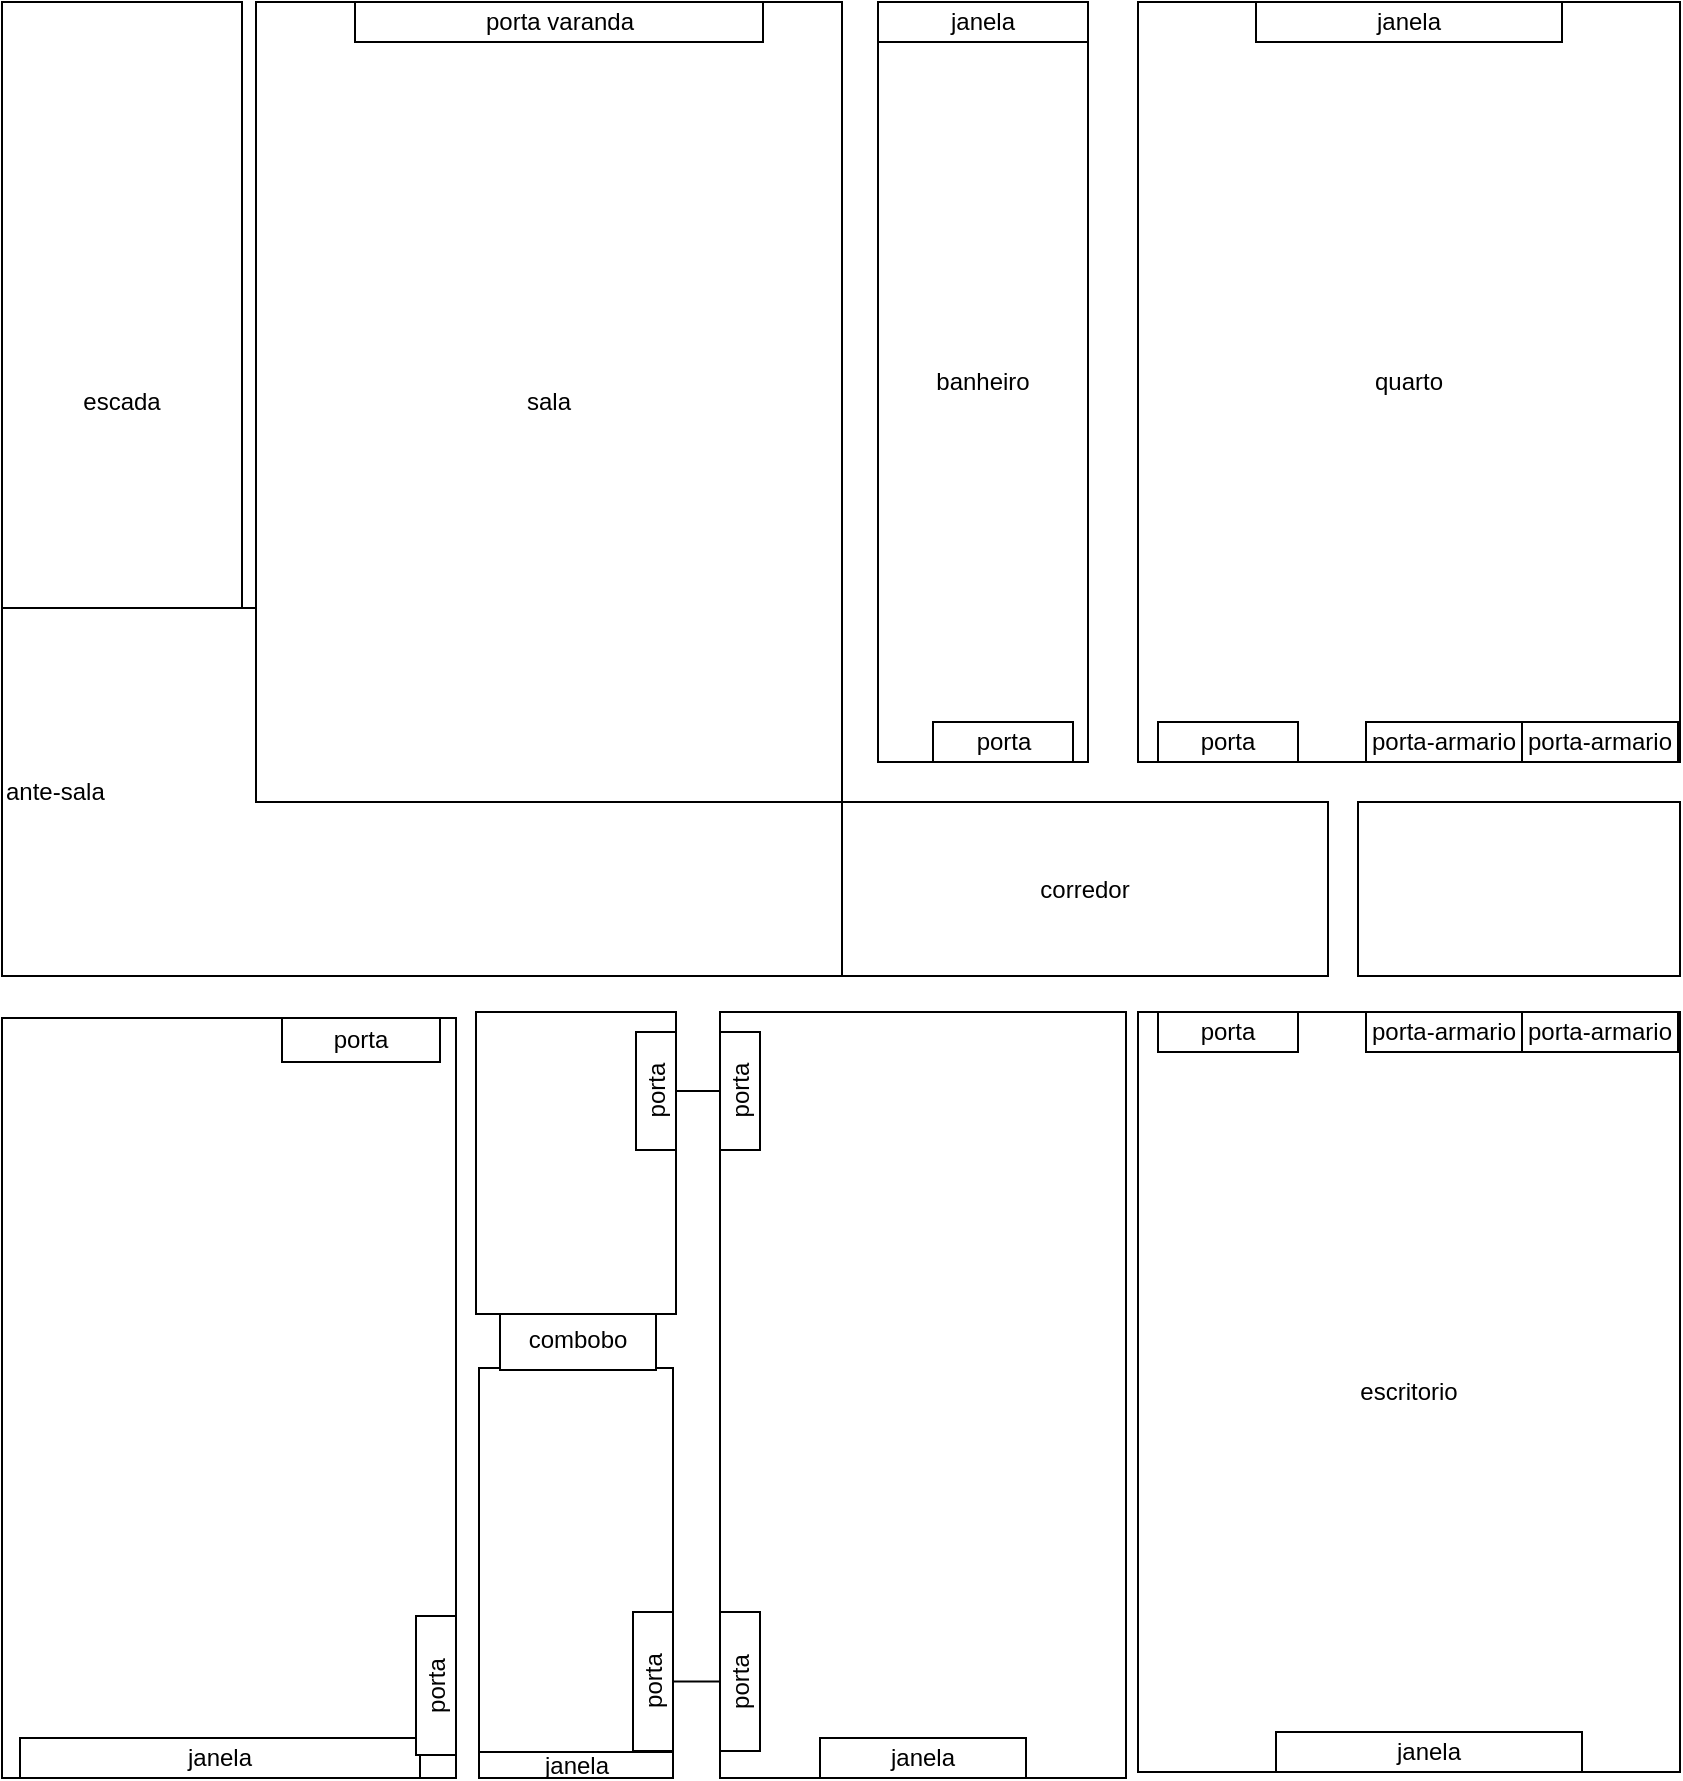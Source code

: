 <mxfile version="27.2.0">
  <diagram name="Page-1" id="pMJWw3qVR2ZbcXCTHjTr">
    <mxGraphModel dx="199" dy="650" grid="1" gridSize="10" guides="1" tooltips="1" connect="1" arrows="1" fold="1" page="1" pageScale="1" pageWidth="850" pageHeight="1100" math="0" shadow="0">
      <root>
        <mxCell id="0" />
        <mxCell id="1" parent="0" />
        <mxCell id="Mxg1EHV_bpKlTt031tF5-73" value="" style="rounded=0;whiteSpace=wrap;html=1;movable=1;resizable=1;rotatable=1;deletable=1;editable=1;locked=0;connectable=1;" vertex="1" parent="1">
          <mxGeometry x="1558" y="440" width="161" height="87" as="geometry" />
        </mxCell>
        <mxCell id="Mxg1EHV_bpKlTt031tF5-74" value="corredor" style="rounded=0;whiteSpace=wrap;html=1;" vertex="1" parent="1">
          <mxGeometry x="1300" y="440" width="243" height="87" as="geometry" />
        </mxCell>
        <mxCell id="Mxg1EHV_bpKlTt031tF5-75" value="" style="group" vertex="1" connectable="0" parent="1">
          <mxGeometry x="1318" y="40" width="105" height="380" as="geometry" />
        </mxCell>
        <mxCell id="Mxg1EHV_bpKlTt031tF5-76" value="banheiro" style="rounded=0;whiteSpace=wrap;html=1;movable=1;resizable=1;rotatable=1;deletable=1;editable=1;locked=0;connectable=1;" vertex="1" parent="Mxg1EHV_bpKlTt031tF5-75">
          <mxGeometry width="105" height="380" as="geometry" />
        </mxCell>
        <mxCell id="Mxg1EHV_bpKlTt031tF5-77" value="janela" style="rounded=0;whiteSpace=wrap;html=1;movable=1;resizable=1;rotatable=1;deletable=1;editable=1;locked=0;connectable=1;" vertex="1" parent="Mxg1EHV_bpKlTt031tF5-75">
          <mxGeometry width="105" height="20" as="geometry" />
        </mxCell>
        <mxCell id="Mxg1EHV_bpKlTt031tF5-78" value="porta" style="rounded=0;whiteSpace=wrap;html=1;movable=1;resizable=1;rotatable=1;deletable=1;editable=1;locked=0;connectable=1;" vertex="1" parent="Mxg1EHV_bpKlTt031tF5-75">
          <mxGeometry x="27.5" y="360" width="70" height="20" as="geometry" />
        </mxCell>
        <mxCell id="Mxg1EHV_bpKlTt031tF5-79" value="" style="group" vertex="1" connectable="0" parent="1">
          <mxGeometry x="1448" y="545" width="271" height="380" as="geometry" />
        </mxCell>
        <mxCell id="Mxg1EHV_bpKlTt031tF5-80" value="escritorio" style="rounded=0;whiteSpace=wrap;html=1;movable=1;resizable=1;rotatable=1;deletable=1;editable=1;locked=0;connectable=1;" vertex="1" parent="Mxg1EHV_bpKlTt031tF5-79">
          <mxGeometry width="271" height="380" as="geometry" />
        </mxCell>
        <mxCell id="Mxg1EHV_bpKlTt031tF5-81" value="porta-armario" style="rounded=0;whiteSpace=wrap;html=1;movable=1;resizable=1;rotatable=1;deletable=1;editable=1;locked=0;connectable=1;" vertex="1" parent="Mxg1EHV_bpKlTt031tF5-79">
          <mxGeometry x="114" width="78" height="20" as="geometry" />
        </mxCell>
        <mxCell id="Mxg1EHV_bpKlTt031tF5-82" value="porta-armario" style="rounded=0;whiteSpace=wrap;html=1;movable=1;resizable=1;rotatable=1;deletable=1;editable=1;locked=0;connectable=1;" vertex="1" parent="Mxg1EHV_bpKlTt031tF5-79">
          <mxGeometry x="192" width="78" height="20" as="geometry" />
        </mxCell>
        <mxCell id="Mxg1EHV_bpKlTt031tF5-83" value="porta" style="rounded=0;whiteSpace=wrap;html=1;movable=1;resizable=1;rotatable=1;deletable=1;editable=1;locked=0;connectable=1;" vertex="1" parent="Mxg1EHV_bpKlTt031tF5-79">
          <mxGeometry x="10" width="70" height="20" as="geometry" />
        </mxCell>
        <mxCell id="Mxg1EHV_bpKlTt031tF5-84" value="janela" style="rounded=0;whiteSpace=wrap;html=1;movable=1;resizable=1;rotatable=1;deletable=1;editable=1;locked=0;connectable=1;" vertex="1" parent="Mxg1EHV_bpKlTt031tF5-79">
          <mxGeometry x="69" y="360" width="153" height="20" as="geometry" />
        </mxCell>
        <mxCell id="Mxg1EHV_bpKlTt031tF5-85" style="edgeStyle=orthogonalEdgeStyle;rounded=0;orthogonalLoop=1;jettySize=auto;html=1;endArrow=none;endFill=0;" edge="1" parent="1" source="Mxg1EHV_bpKlTt031tF5-94" target="Mxg1EHV_bpKlTt031tF5-98">
          <mxGeometry relative="1" as="geometry" />
        </mxCell>
        <mxCell id="Mxg1EHV_bpKlTt031tF5-86" style="edgeStyle=orthogonalEdgeStyle;rounded=0;orthogonalLoop=1;jettySize=auto;html=1;endArrow=none;endFill=0;" edge="1" parent="1" source="Mxg1EHV_bpKlTt031tF5-89" target="Mxg1EHV_bpKlTt031tF5-99">
          <mxGeometry relative="1" as="geometry" />
        </mxCell>
        <mxCell id="Mxg1EHV_bpKlTt031tF5-87" value="" style="group" vertex="1" connectable="0" parent="1">
          <mxGeometry x="1117" y="545" width="100" height="383" as="geometry" />
        </mxCell>
        <mxCell id="Mxg1EHV_bpKlTt031tF5-88" value="" style="rounded=0;whiteSpace=wrap;html=1;" vertex="1" parent="Mxg1EHV_bpKlTt031tF5-87">
          <mxGeometry x="1.5" y="178" width="97" height="205" as="geometry" />
        </mxCell>
        <mxCell id="Mxg1EHV_bpKlTt031tF5-89" value="porta" style="rounded=0;whiteSpace=wrap;html=1;horizontal=0;" vertex="1" parent="Mxg1EHV_bpKlTt031tF5-87">
          <mxGeometry x="78.5" y="300" width="20" height="69.5" as="geometry" />
        </mxCell>
        <mxCell id="Mxg1EHV_bpKlTt031tF5-90" value="combobo" style="rounded=0;whiteSpace=wrap;html=1;" vertex="1" parent="Mxg1EHV_bpKlTt031tF5-87">
          <mxGeometry x="12" y="149" width="78" height="30" as="geometry" />
        </mxCell>
        <mxCell id="Mxg1EHV_bpKlTt031tF5-91" value="janela" style="rounded=0;whiteSpace=wrap;html=1;" vertex="1" parent="Mxg1EHV_bpKlTt031tF5-87">
          <mxGeometry x="1.5" y="370" width="97" height="13" as="geometry" />
        </mxCell>
        <mxCell id="Mxg1EHV_bpKlTt031tF5-92" value="" style="group" vertex="1" connectable="0" parent="Mxg1EHV_bpKlTt031tF5-87">
          <mxGeometry width="100" height="151" as="geometry" />
        </mxCell>
        <mxCell id="Mxg1EHV_bpKlTt031tF5-93" value="" style="rounded=0;whiteSpace=wrap;html=1;" vertex="1" parent="Mxg1EHV_bpKlTt031tF5-92">
          <mxGeometry width="100" height="151" as="geometry" />
        </mxCell>
        <mxCell id="Mxg1EHV_bpKlTt031tF5-94" value="porta" style="rounded=0;whiteSpace=wrap;html=1;horizontal=0;" vertex="1" parent="Mxg1EHV_bpKlTt031tF5-92">
          <mxGeometry x="80" y="10" width="20" height="59" as="geometry" />
        </mxCell>
        <mxCell id="Mxg1EHV_bpKlTt031tF5-95" value="" style="group" vertex="1" connectable="0" parent="1">
          <mxGeometry x="1239" y="545" width="203" height="383" as="geometry" />
        </mxCell>
        <mxCell id="Mxg1EHV_bpKlTt031tF5-96" value="" style="rounded=0;whiteSpace=wrap;html=1;" vertex="1" parent="Mxg1EHV_bpKlTt031tF5-95">
          <mxGeometry width="203" height="383" as="geometry" />
        </mxCell>
        <mxCell id="Mxg1EHV_bpKlTt031tF5-97" value="janela" style="rounded=0;whiteSpace=wrap;html=1;" vertex="1" parent="Mxg1EHV_bpKlTt031tF5-95">
          <mxGeometry x="50" y="363" width="103" height="20" as="geometry" />
        </mxCell>
        <mxCell id="Mxg1EHV_bpKlTt031tF5-98" value="porta" style="rounded=0;whiteSpace=wrap;html=1;horizontal=0;" vertex="1" parent="Mxg1EHV_bpKlTt031tF5-95">
          <mxGeometry y="10" width="20" height="59" as="geometry" />
        </mxCell>
        <mxCell id="Mxg1EHV_bpKlTt031tF5-99" value="porta" style="rounded=0;whiteSpace=wrap;html=1;horizontal=0;" vertex="1" parent="Mxg1EHV_bpKlTt031tF5-95">
          <mxGeometry y="300" width="20" height="69.5" as="geometry" />
        </mxCell>
        <mxCell id="Mxg1EHV_bpKlTt031tF5-100" value="escada" style="rounded=0;whiteSpace=wrap;html=1;" vertex="1" parent="1">
          <mxGeometry x="880" y="40" width="120" height="400" as="geometry" />
        </mxCell>
        <mxCell id="Mxg1EHV_bpKlTt031tF5-101" value="" style="rounded=0;whiteSpace=wrap;html=1;" vertex="1" parent="1">
          <mxGeometry x="880" y="548" width="227" height="380" as="geometry" />
        </mxCell>
        <mxCell id="Mxg1EHV_bpKlTt031tF5-102" value="janela" style="rounded=0;whiteSpace=wrap;html=1;" vertex="1" parent="1">
          <mxGeometry x="889" y="908" width="200" height="20" as="geometry" />
        </mxCell>
        <mxCell id="Mxg1EHV_bpKlTt031tF5-103" value="porta" style="rounded=0;whiteSpace=wrap;html=1;horizontal=0;" vertex="1" parent="1">
          <mxGeometry x="1087" y="847" width="20" height="69.5" as="geometry" />
        </mxCell>
        <mxCell id="Mxg1EHV_bpKlTt031tF5-104" value="porta" style="rounded=0;whiteSpace=wrap;html=1;" vertex="1" parent="1">
          <mxGeometry x="1020" y="548" width="79" height="22" as="geometry" />
        </mxCell>
        <mxCell id="Mxg1EHV_bpKlTt031tF5-105" value="ante-sala" style="rounded=0;whiteSpace=wrap;html=1;align=left;" vertex="1" parent="1">
          <mxGeometry x="880" y="343" width="420" height="184" as="geometry" />
        </mxCell>
        <mxCell id="Mxg1EHV_bpKlTt031tF5-106" value="" style="group" vertex="1" connectable="0" parent="1">
          <mxGeometry x="1012" y="40" width="293" height="400" as="geometry" />
        </mxCell>
        <mxCell id="Mxg1EHV_bpKlTt031tF5-107" value="sala" style="rounded=0;whiteSpace=wrap;html=1;" vertex="1" parent="Mxg1EHV_bpKlTt031tF5-106">
          <mxGeometry x="-5" width="293" height="400" as="geometry" />
        </mxCell>
        <mxCell id="Mxg1EHV_bpKlTt031tF5-108" value="porta varanda" style="rounded=0;whiteSpace=wrap;html=1;" vertex="1" parent="Mxg1EHV_bpKlTt031tF5-106">
          <mxGeometry x="44.5" width="204" height="20" as="geometry" />
        </mxCell>
        <mxCell id="Mxg1EHV_bpKlTt031tF5-109" value="" style="group" vertex="1" connectable="0" parent="1">
          <mxGeometry x="1448" y="40" width="271" height="380" as="geometry" />
        </mxCell>
        <mxCell id="Mxg1EHV_bpKlTt031tF5-110" value="quarto" style="rounded=0;whiteSpace=wrap;html=1;movable=1;resizable=1;rotatable=1;deletable=1;editable=1;locked=0;connectable=1;" vertex="1" parent="Mxg1EHV_bpKlTt031tF5-109">
          <mxGeometry width="271" height="380" as="geometry" />
        </mxCell>
        <mxCell id="Mxg1EHV_bpKlTt031tF5-111" value="porta-armario" style="rounded=0;whiteSpace=wrap;html=1;movable=1;resizable=1;rotatable=1;deletable=1;editable=1;locked=0;connectable=1;" vertex="1" parent="Mxg1EHV_bpKlTt031tF5-109">
          <mxGeometry x="114" y="360" width="78" height="20" as="geometry" />
        </mxCell>
        <mxCell id="Mxg1EHV_bpKlTt031tF5-112" value="porta-armario" style="rounded=0;whiteSpace=wrap;html=1;movable=1;resizable=1;rotatable=1;deletable=1;editable=1;locked=0;connectable=1;" vertex="1" parent="Mxg1EHV_bpKlTt031tF5-109">
          <mxGeometry x="192" y="360" width="78" height="20" as="geometry" />
        </mxCell>
        <mxCell id="Mxg1EHV_bpKlTt031tF5-113" value="porta" style="rounded=0;whiteSpace=wrap;html=1;movable=1;resizable=1;rotatable=1;deletable=1;editable=1;locked=0;connectable=1;" vertex="1" parent="Mxg1EHV_bpKlTt031tF5-109">
          <mxGeometry x="10" y="360" width="70" height="20" as="geometry" />
        </mxCell>
        <mxCell id="Mxg1EHV_bpKlTt031tF5-114" value="janela" style="rounded=0;whiteSpace=wrap;html=1;movable=1;resizable=1;rotatable=1;deletable=1;editable=1;locked=0;connectable=1;" vertex="1" parent="Mxg1EHV_bpKlTt031tF5-109">
          <mxGeometry x="59" width="153" height="20" as="geometry" />
        </mxCell>
      </root>
    </mxGraphModel>
  </diagram>
</mxfile>
